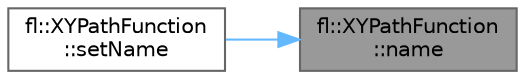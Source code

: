 digraph "fl::XYPathFunction::name"
{
 // INTERACTIVE_SVG=YES
 // LATEX_PDF_SIZE
  bgcolor="transparent";
  edge [fontname=Helvetica,fontsize=10,labelfontname=Helvetica,labelfontsize=10];
  node [fontname=Helvetica,fontsize=10,shape=box,height=0.2,width=0.4];
  rankdir="RL";
  Node1 [id="Node000001",label="fl::XYPathFunction\l::name",height=0.2,width=0.4,color="gray40", fillcolor="grey60", style="filled", fontcolor="black",tooltip=" "];
  Node1 -> Node2 [id="edge1_Node000001_Node000002",dir="back",color="steelblue1",style="solid",tooltip=" "];
  Node2 [id="Node000002",label="fl::XYPathFunction\l::setName",height=0.2,width=0.4,color="grey40", fillcolor="white", style="filled",URL="$d0/d99/classfl_1_1_x_y_path_function_ae2c149ce28124ddc13f875c793aa6086.html#ae2c149ce28124ddc13f875c793aa6086",tooltip=" "];
}

